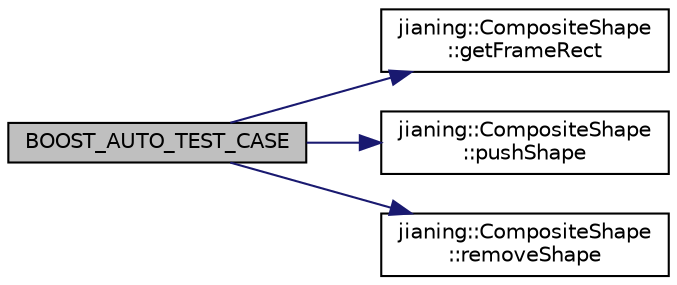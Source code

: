 digraph "BOOST_AUTO_TEST_CASE"
{
 // LATEX_PDF_SIZE
  edge [fontname="Helvetica",fontsize="10",labelfontname="Helvetica",labelfontsize="10"];
  node [fontname="Helvetica",fontsize="10",shape=record];
  rankdir="LR";
  Node1 [label="BOOST_AUTO_TEST_CASE",height=0.2,width=0.4,color="black", fillcolor="grey75", style="filled", fontcolor="black",tooltip=" "];
  Node1 -> Node2 [color="midnightblue",fontsize="10",style="solid",fontname="Helvetica"];
  Node2 [label="jianing::CompositeShape\l::getFrameRect",height=0.2,width=0.4,color="black", fillcolor="white", style="filled",URL="$classjianing_1_1_composite_shape.html#aa25d8bbaba7d88f992826bebf4a2aa51",tooltip=" "];
  Node1 -> Node3 [color="midnightblue",fontsize="10",style="solid",fontname="Helvetica"];
  Node3 [label="jianing::CompositeShape\l::pushShape",height=0.2,width=0.4,color="black", fillcolor="white", style="filled",URL="$classjianing_1_1_composite_shape.html#aec71c9f692ebd3ab7789382a633fa73f",tooltip=" "];
  Node1 -> Node4 [color="midnightblue",fontsize="10",style="solid",fontname="Helvetica"];
  Node4 [label="jianing::CompositeShape\l::removeShape",height=0.2,width=0.4,color="black", fillcolor="white", style="filled",URL="$classjianing_1_1_composite_shape.html#a4b500e2a059e4a674f1d21daef7df27d",tooltip=" "];
}
